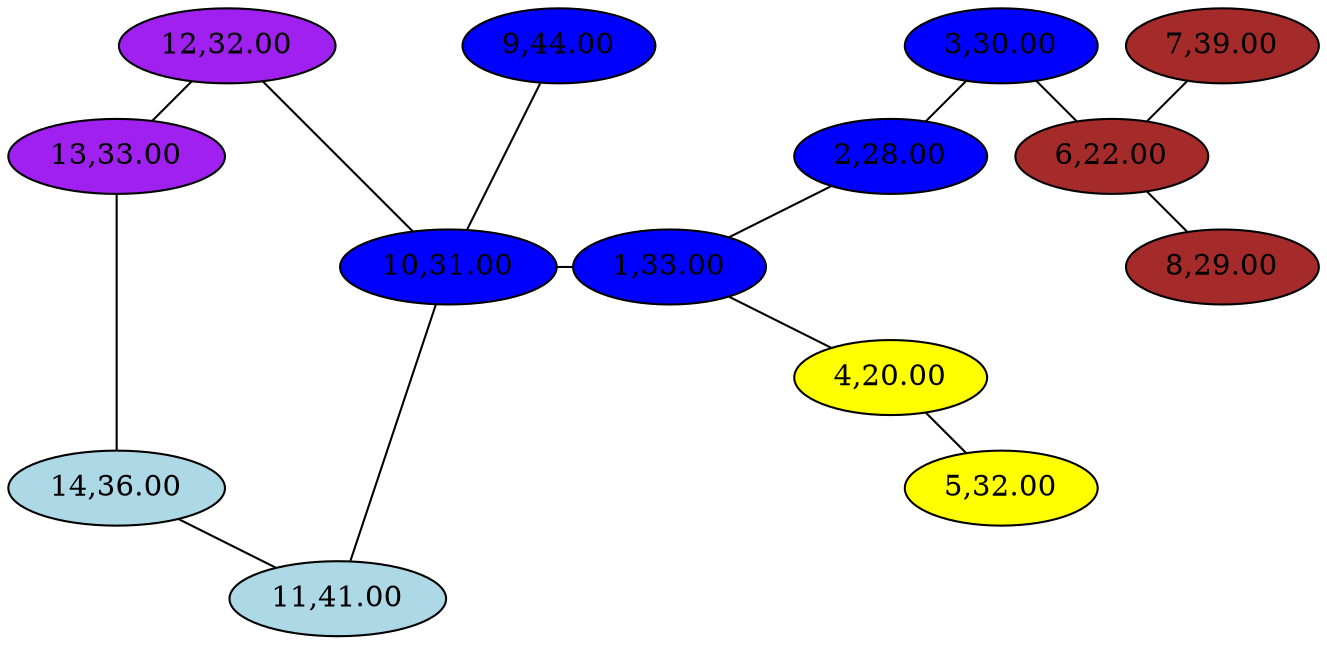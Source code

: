 graph RandomGraph {
	graph [layout=neato, splines=true, overlap=false];

	6 [pos="9.000000,4.000000!" fillcolor="brown" style="filled" label="6,22.00"];
	10 [pos="3.000000,3.000000!" fillcolor="blue" style="filled" label="10,31.00"];
	13 [pos="0.000000,4.000000!" fillcolor="purple" style="filled" label="13,33.00"];
	1 [pos="5.000000,3.000000!" fillcolor="blue" style="filled" label="1,33.00"];
	4 [pos="7.000000,2.000000!" fillcolor="yellow" style="filled" label="4,20.00"];
	5 [pos="8.000000,1.000000!" fillcolor="yellow" style="filled" label="5,32.00"];
	7 [pos="10.000000,5.000000!" fillcolor="brown" style="filled" label="7,39.00"];
	8 [pos="10.000000,3.000000!" fillcolor="brown" style="filled" label="8,29.00"];
	12 [pos="1.000000,5.000000!" fillcolor="purple" style="filled" label="12,32.00"];
	2 [pos="7.000000,4.000000!" fillcolor="blue" style="filled" label="2,28.00"];
	9 [pos="4.000000,5.000000!" fillcolor="blue" style="filled" label="9,44.00"];
	14 [pos="0.000000,1.000000!" fillcolor="lightblue" style="filled" label="14,36.00"];
	3 [pos="8.000000,5.000000!" fillcolor="blue" style="filled" label="3,30.00"];
	11 [pos="2.000000,0.000000!" fillcolor="lightblue" style="filled" label="11,41.00"];
	12 -- 13;
	1 -- 10;
	1 -- 2;
	1 -- 4;
	4 -- 5;
	2 -- 3;
	9 -- 10;
	3 -- 6;
	11 -- 14;
	13 -- 14;
	6 -- 7;
	6 -- 8;
	10 -- 11;
	10 -- 12;
}